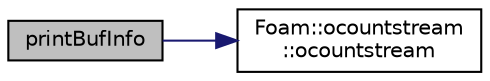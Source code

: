 digraph "printBufInfo"
{
  bgcolor="transparent";
  edge [fontname="Helvetica",fontsize="10",labelfontname="Helvetica",labelfontsize="10"];
  node [fontname="Helvetica",fontsize="10",shape=record];
  rankdir="LR";
  Node1 [label="printBufInfo",height=0.2,width=0.4,color="black", fillcolor="grey75", style="filled" fontcolor="black"];
  Node1 -> Node2 [color="midnightblue",fontsize="10",style="solid",fontname="Helvetica"];
  Node2 [label="Foam::ocountstream\l::ocountstream",height=0.2,width=0.4,color="black",URL="$classFoam_1_1ocountstream.html#a7c297509c6a07cc82b1c1889c1e98177",tooltip="Construct null. "];
}
